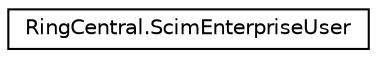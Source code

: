 digraph "Graphical Class Hierarchy"
{
 // LATEX_PDF_SIZE
  edge [fontname="Helvetica",fontsize="10",labelfontname="Helvetica",labelfontsize="10"];
  node [fontname="Helvetica",fontsize="10",shape=record];
  rankdir="LR";
  Node0 [label="RingCentral.ScimEnterpriseUser",height=0.2,width=0.4,color="black", fillcolor="white", style="filled",URL="$classRingCentral_1_1ScimEnterpriseUser.html",tooltip=" "];
}
